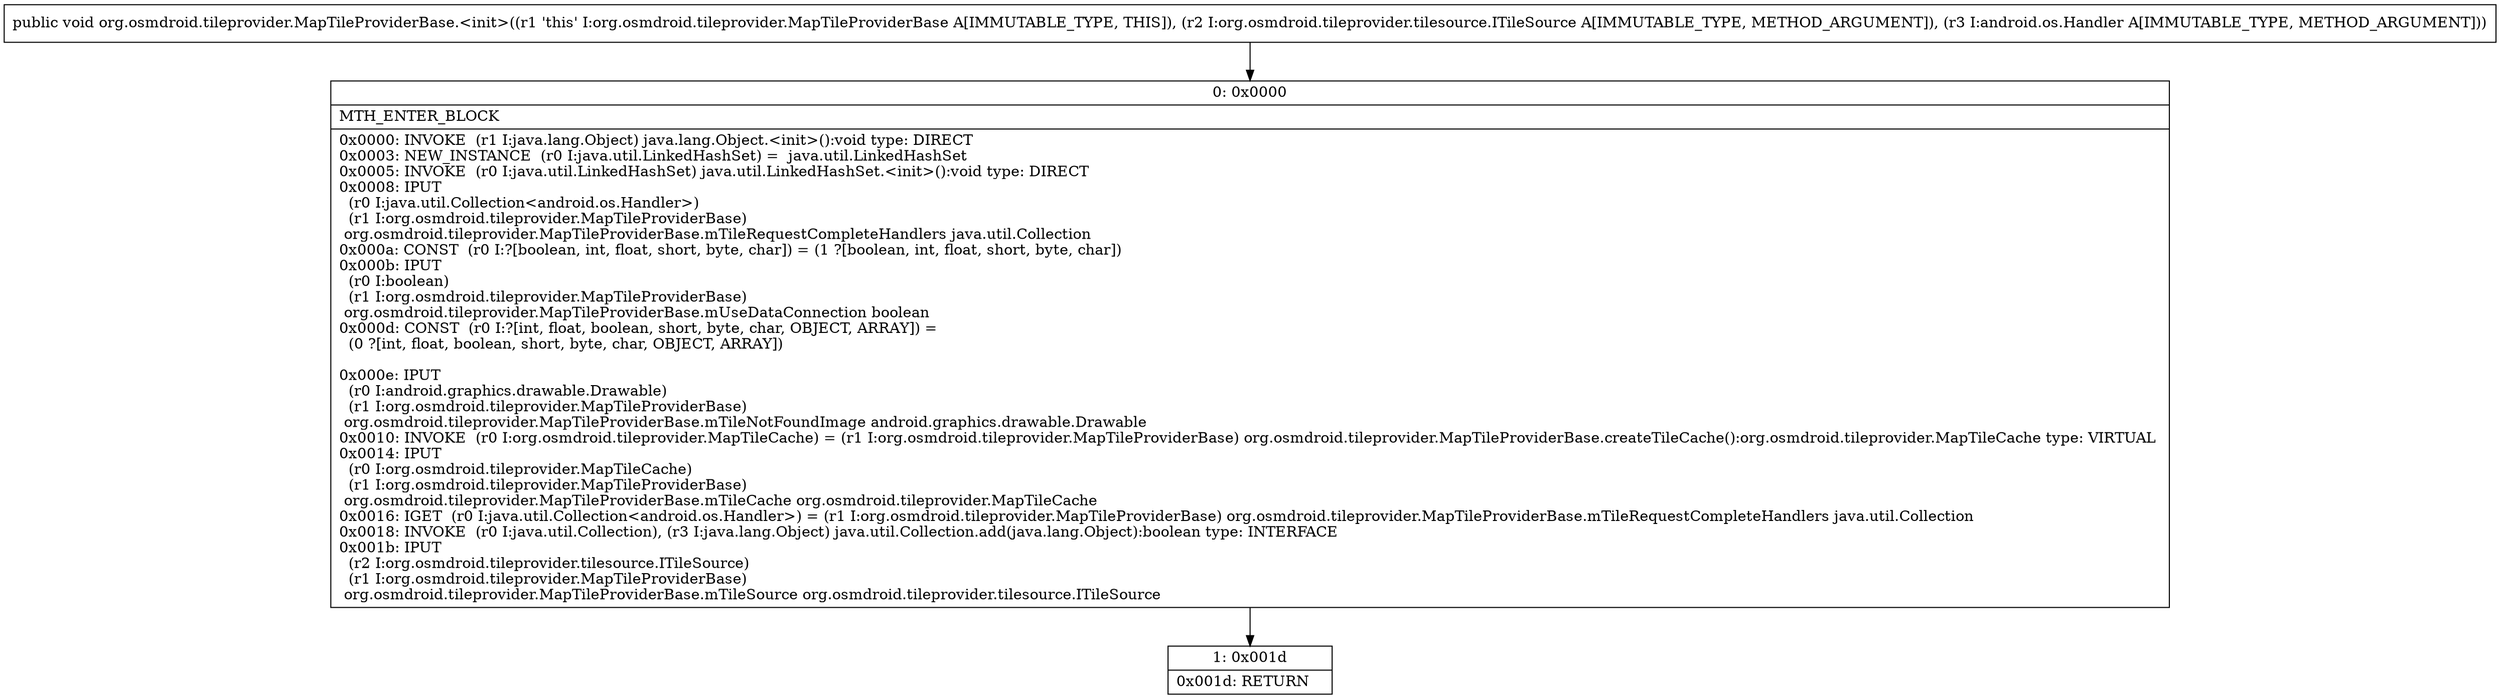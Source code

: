 digraph "CFG fororg.osmdroid.tileprovider.MapTileProviderBase.\<init\>(Lorg\/osmdroid\/tileprovider\/tilesource\/ITileSource;Landroid\/os\/Handler;)V" {
Node_0 [shape=record,label="{0\:\ 0x0000|MTH_ENTER_BLOCK\l|0x0000: INVOKE  (r1 I:java.lang.Object) java.lang.Object.\<init\>():void type: DIRECT \l0x0003: NEW_INSTANCE  (r0 I:java.util.LinkedHashSet) =  java.util.LinkedHashSet \l0x0005: INVOKE  (r0 I:java.util.LinkedHashSet) java.util.LinkedHashSet.\<init\>():void type: DIRECT \l0x0008: IPUT  \l  (r0 I:java.util.Collection\<android.os.Handler\>)\l  (r1 I:org.osmdroid.tileprovider.MapTileProviderBase)\l org.osmdroid.tileprovider.MapTileProviderBase.mTileRequestCompleteHandlers java.util.Collection \l0x000a: CONST  (r0 I:?[boolean, int, float, short, byte, char]) = (1 ?[boolean, int, float, short, byte, char]) \l0x000b: IPUT  \l  (r0 I:boolean)\l  (r1 I:org.osmdroid.tileprovider.MapTileProviderBase)\l org.osmdroid.tileprovider.MapTileProviderBase.mUseDataConnection boolean \l0x000d: CONST  (r0 I:?[int, float, boolean, short, byte, char, OBJECT, ARRAY]) = \l  (0 ?[int, float, boolean, short, byte, char, OBJECT, ARRAY])\l \l0x000e: IPUT  \l  (r0 I:android.graphics.drawable.Drawable)\l  (r1 I:org.osmdroid.tileprovider.MapTileProviderBase)\l org.osmdroid.tileprovider.MapTileProviderBase.mTileNotFoundImage android.graphics.drawable.Drawable \l0x0010: INVOKE  (r0 I:org.osmdroid.tileprovider.MapTileCache) = (r1 I:org.osmdroid.tileprovider.MapTileProviderBase) org.osmdroid.tileprovider.MapTileProviderBase.createTileCache():org.osmdroid.tileprovider.MapTileCache type: VIRTUAL \l0x0014: IPUT  \l  (r0 I:org.osmdroid.tileprovider.MapTileCache)\l  (r1 I:org.osmdroid.tileprovider.MapTileProviderBase)\l org.osmdroid.tileprovider.MapTileProviderBase.mTileCache org.osmdroid.tileprovider.MapTileCache \l0x0016: IGET  (r0 I:java.util.Collection\<android.os.Handler\>) = (r1 I:org.osmdroid.tileprovider.MapTileProviderBase) org.osmdroid.tileprovider.MapTileProviderBase.mTileRequestCompleteHandlers java.util.Collection \l0x0018: INVOKE  (r0 I:java.util.Collection), (r3 I:java.lang.Object) java.util.Collection.add(java.lang.Object):boolean type: INTERFACE \l0x001b: IPUT  \l  (r2 I:org.osmdroid.tileprovider.tilesource.ITileSource)\l  (r1 I:org.osmdroid.tileprovider.MapTileProviderBase)\l org.osmdroid.tileprovider.MapTileProviderBase.mTileSource org.osmdroid.tileprovider.tilesource.ITileSource \l}"];
Node_1 [shape=record,label="{1\:\ 0x001d|0x001d: RETURN   \l}"];
MethodNode[shape=record,label="{public void org.osmdroid.tileprovider.MapTileProviderBase.\<init\>((r1 'this' I:org.osmdroid.tileprovider.MapTileProviderBase A[IMMUTABLE_TYPE, THIS]), (r2 I:org.osmdroid.tileprovider.tilesource.ITileSource A[IMMUTABLE_TYPE, METHOD_ARGUMENT]), (r3 I:android.os.Handler A[IMMUTABLE_TYPE, METHOD_ARGUMENT])) }"];
MethodNode -> Node_0;
Node_0 -> Node_1;
}

